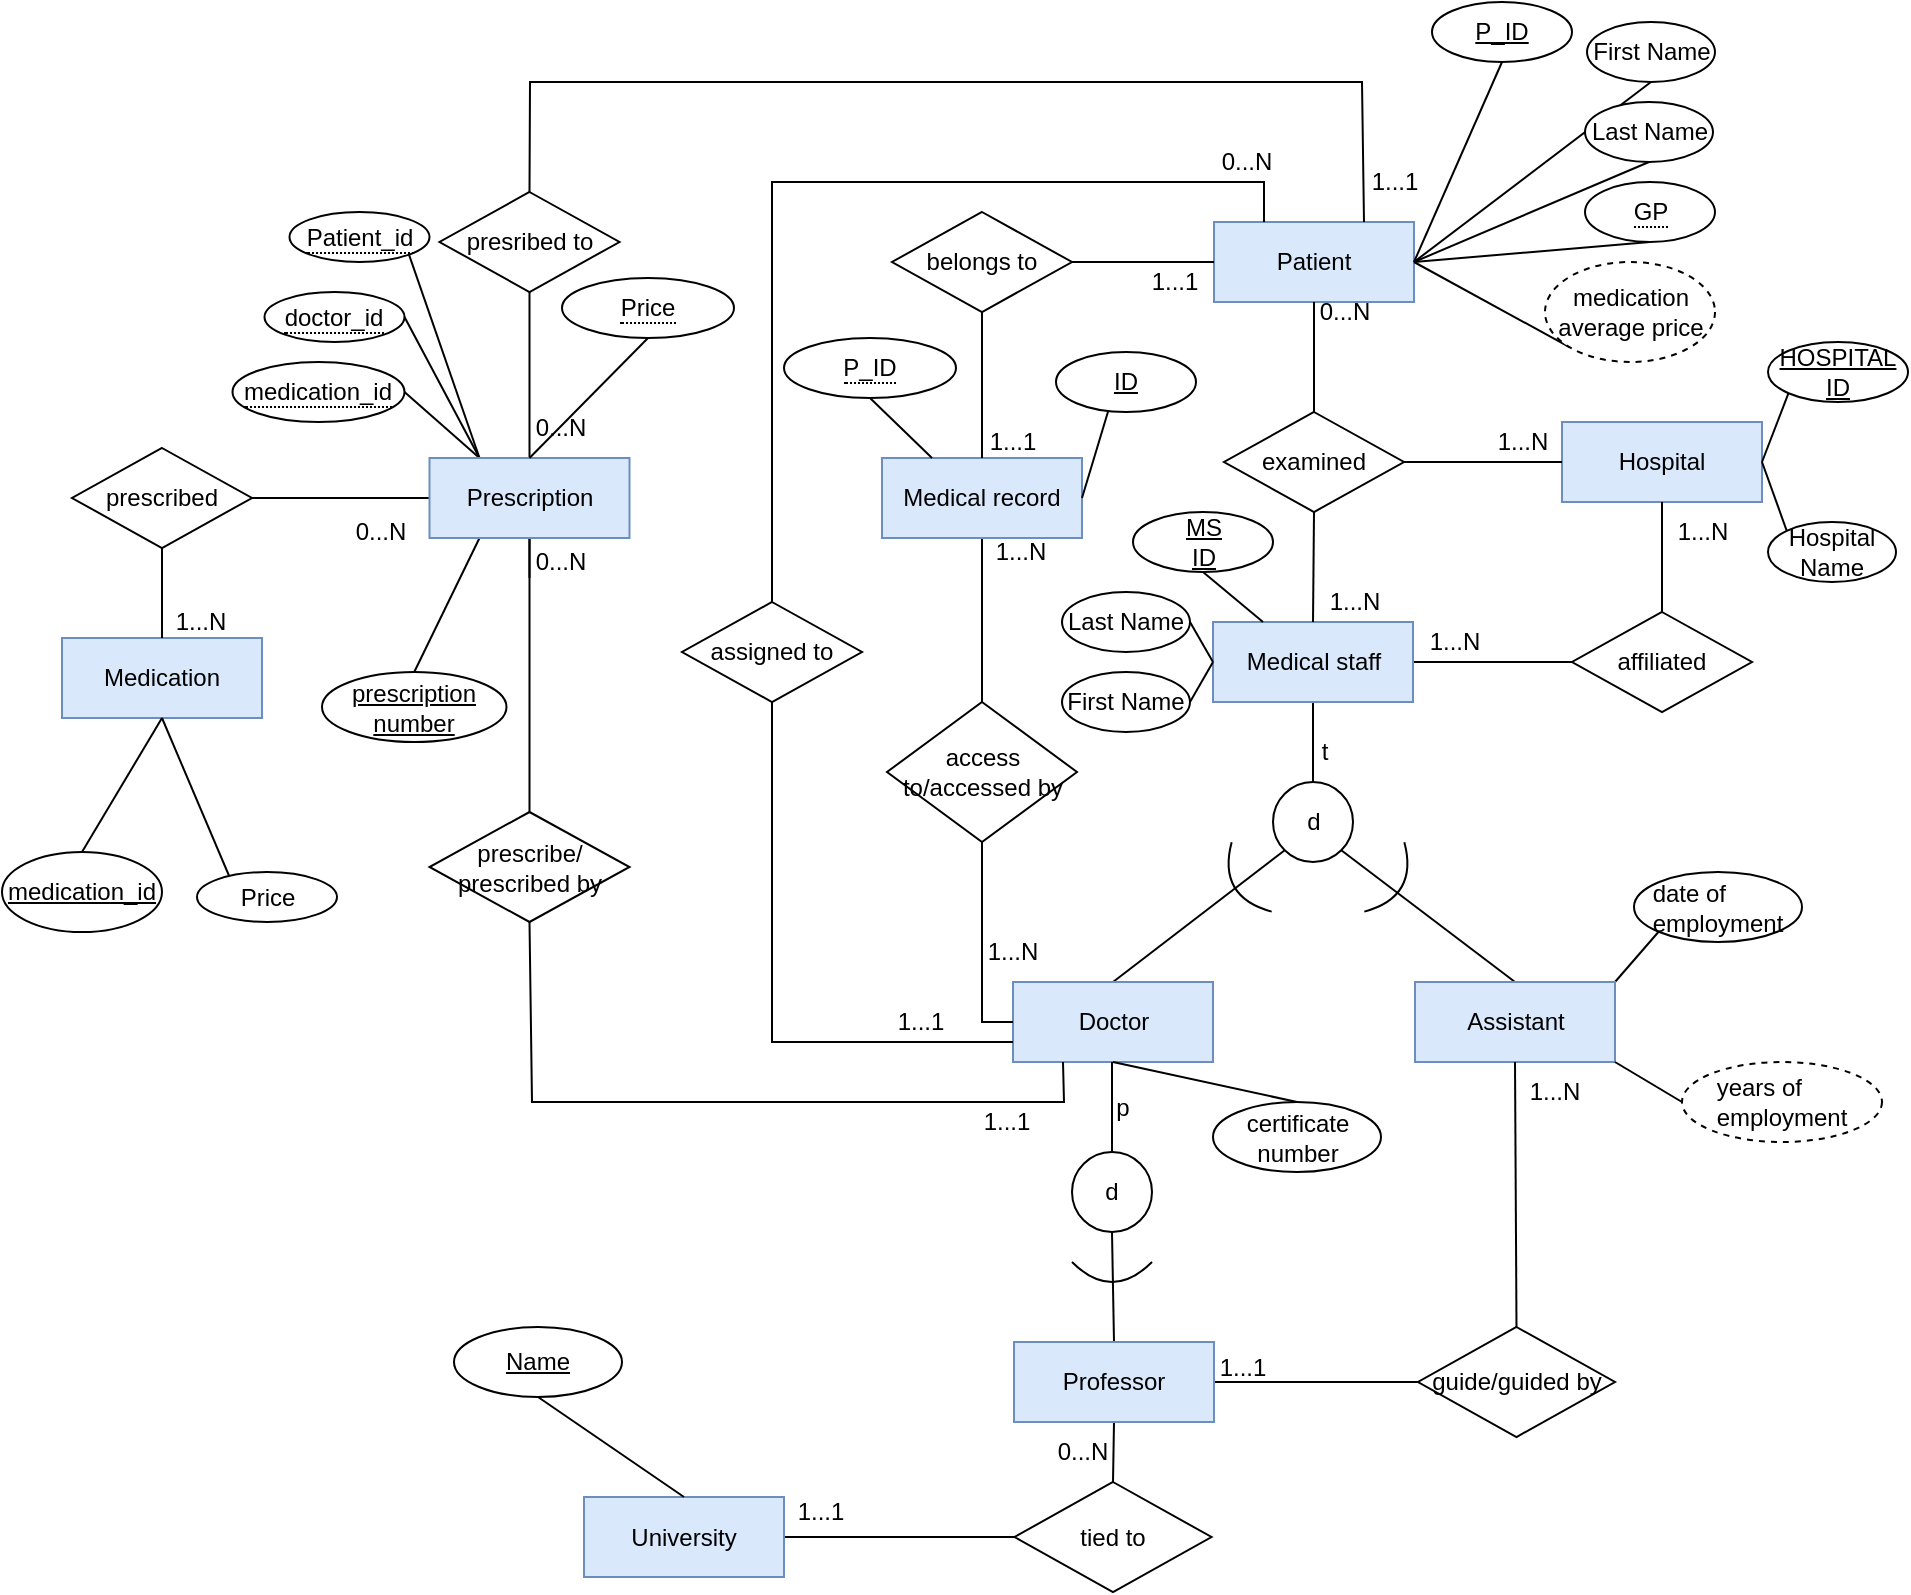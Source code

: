 <mxfile version="22.1.4" type="github">
  <diagram name="Page-1" id="135Mz8fbIhc5f4Y4-zg9">
    <mxGraphModel dx="1434" dy="746" grid="1" gridSize="10" guides="1" tooltips="1" connect="1" arrows="1" fold="1" page="1" pageScale="1" pageWidth="1169" pageHeight="827" math="0" shadow="0">
      <root>
        <mxCell id="0" />
        <mxCell id="1" parent="0" />
        <mxCell id="hziP3jtluFmY-buEPrSC-1" value="Patient" style="whiteSpace=wrap;html=1;align=center;fillColor=#dae8fc;strokeColor=#6c8ebf;" parent="1" vertex="1">
          <mxGeometry x="626" y="120" width="100" height="40" as="geometry" />
        </mxCell>
        <mxCell id="hziP3jtluFmY-buEPrSC-4" style="edgeStyle=none;rounded=0;orthogonalLoop=1;jettySize=auto;html=1;exitX=0.5;exitY=1;exitDx=0;exitDy=0;entryX=0.5;entryY=0;entryDx=0;entryDy=0;strokeColor=none;" parent="1" source="hziP3jtluFmY-buEPrSC-3" target="hziP3jtluFmY-buEPrSC-1" edge="1">
          <mxGeometry relative="1" as="geometry" />
        </mxCell>
        <mxCell id="hziP3jtluFmY-buEPrSC-3" value="&lt;div&gt;P_ID&lt;/div&gt;" style="ellipse;whiteSpace=wrap;html=1;align=center;fontStyle=4;" parent="1" vertex="1">
          <mxGeometry x="735" y="10" width="70" height="30" as="geometry" />
        </mxCell>
        <mxCell id="hziP3jtluFmY-buEPrSC-6" value="" style="edgeStyle=none;orthogonalLoop=1;jettySize=auto;html=1;rounded=0;entryX=0.5;entryY=1;entryDx=0;entryDy=0;exitX=1;exitY=0.5;exitDx=0;exitDy=0;endArrow=none;endFill=0;" parent="1" source="hziP3jtluFmY-buEPrSC-1" target="hziP3jtluFmY-buEPrSC-3" edge="1">
          <mxGeometry width="80" relative="1" as="geometry">
            <mxPoint x="666" y="360" as="sourcePoint" />
            <mxPoint x="746" y="360" as="targetPoint" />
            <Array as="points" />
          </mxGeometry>
        </mxCell>
        <mxCell id="hziP3jtluFmY-buEPrSC-91" style="edgeStyle=none;rounded=0;orthogonalLoop=1;jettySize=auto;html=1;exitX=0.5;exitY=1;exitDx=0;exitDy=0;entryX=1;entryY=0.5;entryDx=0;entryDy=0;endArrow=none;endFill=0;" parent="1" source="hziP3jtluFmY-buEPrSC-8" target="hziP3jtluFmY-buEPrSC-1" edge="1">
          <mxGeometry relative="1" as="geometry" />
        </mxCell>
        <mxCell id="hziP3jtluFmY-buEPrSC-8" value="First Name" style="ellipse;whiteSpace=wrap;html=1;align=center;" parent="1" vertex="1">
          <mxGeometry x="812.5" y="20" width="64" height="30" as="geometry" />
        </mxCell>
        <mxCell id="hziP3jtluFmY-buEPrSC-16" style="edgeStyle=none;rounded=0;orthogonalLoop=1;jettySize=auto;html=1;exitX=0.5;exitY=1;exitDx=0;exitDy=0;entryX=0.5;entryY=0;entryDx=0;entryDy=0;endArrow=none;endFill=0;" parent="1" source="hziP3jtluFmY-buEPrSC-9" target="hziP3jtluFmY-buEPrSC-13" edge="1">
          <mxGeometry relative="1" as="geometry" />
        </mxCell>
        <mxCell id="hziP3jtluFmY-buEPrSC-35" style="edgeStyle=none;rounded=0;orthogonalLoop=1;jettySize=auto;html=1;exitX=1;exitY=0.5;exitDx=0;exitDy=0;endArrow=none;endFill=0;entryX=0;entryY=0.5;entryDx=0;entryDy=0;" parent="1" source="hziP3jtluFmY-buEPrSC-9" target="hziP3jtluFmY-buEPrSC-34" edge="1">
          <mxGeometry relative="1" as="geometry">
            <mxPoint x="890" y="380" as="targetPoint" />
          </mxGeometry>
        </mxCell>
        <mxCell id="hziP3jtluFmY-buEPrSC-9" value="Medical staff" style="whiteSpace=wrap;html=1;align=center;fillColor=#dae8fc;strokeColor=#6c8ebf;" parent="1" vertex="1">
          <mxGeometry x="625.5" y="320" width="100" height="40" as="geometry" />
        </mxCell>
        <mxCell id="hziP3jtluFmY-buEPrSC-10" value="Hospital" style="whiteSpace=wrap;html=1;align=center;fillColor=#dae8fc;strokeColor=#6c8ebf;" parent="1" vertex="1">
          <mxGeometry x="800" y="220" width="100" height="40" as="geometry" />
        </mxCell>
        <mxCell id="hziP3jtluFmY-buEPrSC-18" style="rounded=0;orthogonalLoop=1;jettySize=auto;html=1;exitX=0.5;exitY=0;exitDx=0;exitDy=0;entryX=0;entryY=1;entryDx=0;entryDy=0;endArrow=none;endFill=0;" parent="1" source="hziP3jtluFmY-buEPrSC-11" target="hziP3jtluFmY-buEPrSC-13" edge="1">
          <mxGeometry relative="1" as="geometry" />
        </mxCell>
        <mxCell id="0w7jtVphP_o-tZDUtHK--6" style="edgeStyle=none;rounded=0;orthogonalLoop=1;jettySize=auto;html=1;exitX=0.5;exitY=1;exitDx=0;exitDy=0;entryX=0.5;entryY=0;entryDx=0;entryDy=0;endArrow=none;endFill=0;" parent="1" source="0w7jtVphP_o-tZDUtHK--7" target="0w7jtVphP_o-tZDUtHK--5" edge="1">
          <mxGeometry relative="1" as="geometry" />
        </mxCell>
        <mxCell id="hziP3jtluFmY-buEPrSC-11" value="Doctor" style="whiteSpace=wrap;html=1;align=center;fillColor=#dae8fc;strokeColor=#6c8ebf;" parent="1" vertex="1">
          <mxGeometry x="525.5" y="500" width="100" height="40" as="geometry" />
        </mxCell>
        <mxCell id="hziP3jtluFmY-buEPrSC-19" style="edgeStyle=none;rounded=0;orthogonalLoop=1;jettySize=auto;html=1;exitX=0.5;exitY=0;exitDx=0;exitDy=0;entryX=1;entryY=1;entryDx=0;entryDy=0;endArrow=none;endFill=0;" parent="1" source="hziP3jtluFmY-buEPrSC-12" target="hziP3jtluFmY-buEPrSC-13" edge="1">
          <mxGeometry relative="1" as="geometry" />
        </mxCell>
        <mxCell id="hziP3jtluFmY-buEPrSC-106" style="edgeStyle=none;rounded=0;orthogonalLoop=1;jettySize=auto;html=1;exitX=1;exitY=0;exitDx=0;exitDy=0;entryX=0;entryY=1;entryDx=0;entryDy=0;endArrow=none;endFill=0;" parent="1" source="hziP3jtluFmY-buEPrSC-12" target="hziP3jtluFmY-buEPrSC-105" edge="1">
          <mxGeometry relative="1" as="geometry" />
        </mxCell>
        <mxCell id="hziP3jtluFmY-buEPrSC-12" value="Assistant" style="whiteSpace=wrap;html=1;align=center;fillColor=#dae8fc;strokeColor=#6c8ebf;" parent="1" vertex="1">
          <mxGeometry x="726.5" y="500" width="100" height="40" as="geometry" />
        </mxCell>
        <mxCell id="hziP3jtluFmY-buEPrSC-13" value="d" style="ellipse;whiteSpace=wrap;html=1;aspect=fixed;" parent="1" vertex="1">
          <mxGeometry x="655.5" y="400" width="40" height="40" as="geometry" />
        </mxCell>
        <mxCell id="hziP3jtluFmY-buEPrSC-20" value="t" style="text;html=1;align=center;verticalAlign=middle;resizable=0;points=[];autosize=1;strokeColor=none;fillColor=none;" parent="1" vertex="1">
          <mxGeometry x="665.5" y="370" width="30" height="30" as="geometry" />
        </mxCell>
        <mxCell id="hziP3jtluFmY-buEPrSC-21" value="" style="shape=dataStorage;whiteSpace=wrap;html=1;fixedSize=1;rotation=-30;direction=east;" parent="1" vertex="1">
          <mxGeometry x="635.5" y="430" width="10" height="40" as="geometry" />
        </mxCell>
        <mxCell id="hziP3jtluFmY-buEPrSC-31" value="" style="shape=dataStorage;whiteSpace=wrap;html=1;fixedSize=1;rotation=-240;direction=south;" parent="1" vertex="1">
          <mxGeometry x="695.5" y="445" width="40" height="10" as="geometry" />
        </mxCell>
        <mxCell id="hziP3jtluFmY-buEPrSC-32" value="examined" style="shape=rhombus;perimeter=rhombusPerimeter;whiteSpace=wrap;html=1;align=center;" parent="1" vertex="1">
          <mxGeometry x="631" y="215" width="90" height="50" as="geometry" />
        </mxCell>
        <mxCell id="hziP3jtluFmY-buEPrSC-34" value="affiliated" style="shape=rhombus;perimeter=rhombusPerimeter;whiteSpace=wrap;html=1;align=center;" parent="1" vertex="1">
          <mxGeometry x="805" y="315" width="90" height="50" as="geometry" />
        </mxCell>
        <mxCell id="hziP3jtluFmY-buEPrSC-36" style="edgeStyle=none;rounded=0;orthogonalLoop=1;jettySize=auto;html=1;exitX=0.5;exitY=0;exitDx=0;exitDy=0;endArrow=none;endFill=0;entryX=0.5;entryY=1;entryDx=0;entryDy=0;" parent="1" source="hziP3jtluFmY-buEPrSC-34" target="hziP3jtluFmY-buEPrSC-10" edge="1">
          <mxGeometry relative="1" as="geometry">
            <mxPoint x="814" y="349.667" as="targetPoint" />
            <mxPoint x="644" y="350" as="sourcePoint" />
          </mxGeometry>
        </mxCell>
        <mxCell id="hziP3jtluFmY-buEPrSC-38" style="edgeStyle=none;rounded=0;orthogonalLoop=1;jettySize=auto;html=1;endArrow=none;endFill=0;entryX=0;entryY=0.5;entryDx=0;entryDy=0;exitX=1;exitY=0.5;exitDx=0;exitDy=0;" parent="1" source="hziP3jtluFmY-buEPrSC-32" target="hziP3jtluFmY-buEPrSC-10" edge="1">
          <mxGeometry relative="1" as="geometry">
            <mxPoint x="880" y="140" as="targetPoint" />
            <mxPoint x="740" y="260" as="sourcePoint" />
          </mxGeometry>
        </mxCell>
        <mxCell id="hziP3jtluFmY-buEPrSC-39" style="edgeStyle=none;rounded=0;orthogonalLoop=1;jettySize=auto;html=1;exitX=0.5;exitY=0;exitDx=0;exitDy=0;endArrow=none;endFill=0;entryX=0.5;entryY=1;entryDx=0;entryDy=0;" parent="1" source="hziP3jtluFmY-buEPrSC-32" target="hziP3jtluFmY-buEPrSC-1" edge="1">
          <mxGeometry relative="1" as="geometry">
            <mxPoint x="930" y="379.667" as="targetPoint" />
            <mxPoint x="760" y="380" as="sourcePoint" />
          </mxGeometry>
        </mxCell>
        <mxCell id="hziP3jtluFmY-buEPrSC-40" style="edgeStyle=none;rounded=0;orthogonalLoop=1;jettySize=auto;html=1;exitX=0.5;exitY=1;exitDx=0;exitDy=0;endArrow=none;endFill=0;entryX=0.5;entryY=0;entryDx=0;entryDy=0;" parent="1" source="hziP3jtluFmY-buEPrSC-32" target="hziP3jtluFmY-buEPrSC-9" edge="1">
          <mxGeometry relative="1" as="geometry">
            <mxPoint x="940" y="389.667" as="targetPoint" />
            <mxPoint x="770" y="390" as="sourcePoint" />
          </mxGeometry>
        </mxCell>
        <mxCell id="hziP3jtluFmY-buEPrSC-46" style="edgeStyle=none;rounded=0;orthogonalLoop=1;jettySize=auto;html=1;exitX=0.5;exitY=1;exitDx=0;exitDy=0;entryX=0.5;entryY=0;entryDx=0;entryDy=0;endArrow=none;endFill=0;" parent="1" source="hziP3jtluFmY-buEPrSC-41" target="hziP3jtluFmY-buEPrSC-44" edge="1">
          <mxGeometry relative="1" as="geometry" />
        </mxCell>
        <mxCell id="hziP3jtluFmY-buEPrSC-41" value="Medical record" style="whiteSpace=wrap;html=1;align=center;fillColor=#dae8fc;strokeColor=#6c8ebf;" parent="1" vertex="1">
          <mxGeometry x="460" y="238" width="100" height="40" as="geometry" />
        </mxCell>
        <mxCell id="hziP3jtluFmY-buEPrSC-45" style="edgeStyle=orthogonalEdgeStyle;rounded=0;orthogonalLoop=1;jettySize=auto;html=1;exitX=0.5;exitY=1;exitDx=0;exitDy=0;entryX=0;entryY=0.5;entryDx=0;entryDy=0;endArrow=none;endFill=0;" parent="1" source="hziP3jtluFmY-buEPrSC-44" target="hziP3jtluFmY-buEPrSC-11" edge="1">
          <mxGeometry relative="1" as="geometry">
            <Array as="points">
              <mxPoint x="510" y="520" />
            </Array>
          </mxGeometry>
        </mxCell>
        <mxCell id="hziP3jtluFmY-buEPrSC-44" value="access to/accessed by" style="shape=rhombus;perimeter=rhombusPerimeter;whiteSpace=wrap;html=1;align=center;" parent="1" vertex="1">
          <mxGeometry x="462.5" y="360" width="95" height="70" as="geometry" />
        </mxCell>
        <mxCell id="hziP3jtluFmY-buEPrSC-49" style="rounded=0;orthogonalLoop=1;jettySize=auto;html=1;exitX=1;exitY=0.5;exitDx=0;exitDy=0;entryX=0;entryY=0.5;entryDx=0;entryDy=0;endArrow=none;endFill=0;" parent="1" source="hziP3jtluFmY-buEPrSC-48" target="hziP3jtluFmY-buEPrSC-1" edge="1">
          <mxGeometry relative="1" as="geometry" />
        </mxCell>
        <mxCell id="hziP3jtluFmY-buEPrSC-50" style="edgeStyle=none;rounded=0;orthogonalLoop=1;jettySize=auto;html=1;exitX=0.5;exitY=1;exitDx=0;exitDy=0;entryX=0.5;entryY=0;entryDx=0;entryDy=0;endArrow=none;endFill=0;" parent="1" source="hziP3jtluFmY-buEPrSC-48" target="hziP3jtluFmY-buEPrSC-41" edge="1">
          <mxGeometry relative="1" as="geometry" />
        </mxCell>
        <mxCell id="hziP3jtluFmY-buEPrSC-48" value="belongs to" style="shape=rhombus;perimeter=rhombusPerimeter;whiteSpace=wrap;html=1;align=center;" parent="1" vertex="1">
          <mxGeometry x="465" y="115" width="90" height="50" as="geometry" />
        </mxCell>
        <mxCell id="hziP3jtluFmY-buEPrSC-54" value="Medication" style="whiteSpace=wrap;html=1;align=center;fillColor=#dae8fc;strokeColor=#6c8ebf;" parent="1" vertex="1">
          <mxGeometry x="50" y="328" width="100" height="40" as="geometry" />
        </mxCell>
        <mxCell id="hziP3jtluFmY-buEPrSC-62" style="edgeStyle=none;rounded=0;orthogonalLoop=1;jettySize=auto;html=1;exitX=0.5;exitY=1;exitDx=0;exitDy=0;entryX=0.5;entryY=0;entryDx=0;entryDy=0;endArrow=none;endFill=0;" parent="1" source="0w7jtVphP_o-tZDUtHK--23" target="0w7jtVphP_o-tZDUtHK--30" edge="1">
          <mxGeometry relative="1" as="geometry">
            <mxPoint x="283.75" y="338" as="sourcePoint" />
          </mxGeometry>
        </mxCell>
        <mxCell id="hziP3jtluFmY-buEPrSC-67" style="edgeStyle=none;rounded=0;orthogonalLoop=1;jettySize=auto;html=1;exitX=0.5;exitY=0;exitDx=0;exitDy=0;endArrow=none;endFill=0;entryX=0.75;entryY=0;entryDx=0;entryDy=0;" parent="1" source="0w7jtVphP_o-tZDUtHK--33" target="hziP3jtluFmY-buEPrSC-1" edge="1">
          <mxGeometry relative="1" as="geometry">
            <Array as="points">
              <mxPoint x="284" y="50" />
              <mxPoint x="700" y="50" />
            </Array>
            <mxPoint x="610" y="90" as="targetPoint" />
          </mxGeometry>
        </mxCell>
        <mxCell id="0w7jtVphP_o-tZDUtHK--28" style="edgeStyle=none;rounded=0;orthogonalLoop=1;jettySize=auto;html=1;entryX=0;entryY=0.5;entryDx=0;entryDy=0;endArrow=none;endFill=0;exitX=1;exitY=0.5;exitDx=0;exitDy=0;" parent="1" source="0w7jtVphP_o-tZDUtHK--34" target="0w7jtVphP_o-tZDUtHK--23" edge="1">
          <mxGeometry relative="1" as="geometry">
            <mxPoint x="183.75" y="270" as="sourcePoint" />
          </mxGeometry>
        </mxCell>
        <mxCell id="hziP3jtluFmY-buEPrSC-64" style="edgeStyle=none;rounded=0;orthogonalLoop=1;jettySize=auto;html=1;exitX=0.5;exitY=1;exitDx=0;exitDy=0;entryX=0.5;entryY=0;entryDx=0;entryDy=0;endArrow=none;endFill=0;" parent="1" source="0w7jtVphP_o-tZDUtHK--34" target="hziP3jtluFmY-buEPrSC-54" edge="1">
          <mxGeometry relative="1" as="geometry">
            <mxPoint x="100" y="283" as="sourcePoint" />
            <mxPoint x="303.75" y="458" as="targetPoint" />
          </mxGeometry>
        </mxCell>
        <mxCell id="hziP3jtluFmY-buEPrSC-65" style="edgeStyle=none;rounded=0;orthogonalLoop=1;jettySize=auto;html=1;exitX=0.5;exitY=1;exitDx=0;exitDy=0;endArrow=none;endFill=0;entryX=0.5;entryY=0;entryDx=0;entryDy=0;" parent="1" source="0w7jtVphP_o-tZDUtHK--23" edge="1">
          <mxGeometry relative="1" as="geometry">
            <mxPoint x="303.75" y="193" as="sourcePoint" />
            <mxPoint x="283.75" y="298" as="targetPoint" />
          </mxGeometry>
        </mxCell>
        <mxCell id="hziP3jtluFmY-buEPrSC-66" style="edgeStyle=none;rounded=0;orthogonalLoop=1;jettySize=auto;html=1;exitX=0.25;exitY=1;exitDx=0;exitDy=0;entryX=0.5;entryY=1;entryDx=0;entryDy=0;endArrow=none;endFill=0;" parent="1" source="hziP3jtluFmY-buEPrSC-11" target="0w7jtVphP_o-tZDUtHK--30" edge="1">
          <mxGeometry relative="1" as="geometry">
            <mxPoint x="420" y="380" as="sourcePoint" />
            <mxPoint x="420" y="480" as="targetPoint" />
            <Array as="points">
              <mxPoint x="551" y="560" />
              <mxPoint x="285" y="560" />
            </Array>
          </mxGeometry>
        </mxCell>
        <mxCell id="hziP3jtluFmY-buEPrSC-68" value="1...N" style="text;html=1;align=center;verticalAlign=middle;resizable=0;points=[];autosize=1;strokeColor=none;fillColor=none;" parent="1" vertex="1">
          <mxGeometry x="845" y="260" width="50" height="30" as="geometry" />
        </mxCell>
        <mxCell id="hziP3jtluFmY-buEPrSC-70" value="1...N" style="text;html=1;align=center;verticalAlign=middle;resizable=0;points=[];autosize=1;strokeColor=none;fillColor=none;" parent="1" vertex="1">
          <mxGeometry x="721" y="315" width="50" height="30" as="geometry" />
        </mxCell>
        <mxCell id="hziP3jtluFmY-buEPrSC-71" value="1...N" style="text;html=1;align=center;verticalAlign=middle;resizable=0;points=[];autosize=1;strokeColor=none;fillColor=none;" parent="1" vertex="1">
          <mxGeometry x="671" y="295" width="50" height="30" as="geometry" />
        </mxCell>
        <mxCell id="hziP3jtluFmY-buEPrSC-72" value="0...N" style="text;html=1;align=center;verticalAlign=middle;resizable=0;points=[];autosize=1;strokeColor=none;fillColor=none;" parent="1" vertex="1">
          <mxGeometry x="665.5" y="150" width="50" height="30" as="geometry" />
        </mxCell>
        <mxCell id="hziP3jtluFmY-buEPrSC-73" value="1...N" style="text;html=1;align=center;verticalAlign=middle;resizable=0;points=[];autosize=1;strokeColor=none;fillColor=none;" parent="1" vertex="1">
          <mxGeometry x="503.5" y="270" width="50" height="30" as="geometry" />
        </mxCell>
        <mxCell id="hziP3jtluFmY-buEPrSC-74" value="1...N" style="text;html=1;align=center;verticalAlign=middle;resizable=0;points=[];autosize=1;strokeColor=none;fillColor=none;" parent="1" vertex="1">
          <mxGeometry x="500" y="470" width="50" height="30" as="geometry" />
        </mxCell>
        <mxCell id="hziP3jtluFmY-buEPrSC-75" value="1...1" style="text;html=1;align=center;verticalAlign=middle;resizable=0;points=[];autosize=1;strokeColor=none;fillColor=none;" parent="1" vertex="1">
          <mxGeometry x="497" y="555" width="50" height="30" as="geometry" />
        </mxCell>
        <mxCell id="hziP3jtluFmY-buEPrSC-79" value="1...1" style="text;html=1;align=center;verticalAlign=middle;resizable=0;points=[];autosize=1;strokeColor=none;fillColor=none;" parent="1" vertex="1">
          <mxGeometry x="500" y="215" width="50" height="30" as="geometry" />
        </mxCell>
        <mxCell id="hziP3jtluFmY-buEPrSC-80" value="1...1" style="text;html=1;align=center;verticalAlign=middle;resizable=0;points=[];autosize=1;strokeColor=none;fillColor=none;" parent="1" vertex="1">
          <mxGeometry x="581" y="135" width="50" height="30" as="geometry" />
        </mxCell>
        <mxCell id="hziP3jtluFmY-buEPrSC-83" value="1...1" style="text;html=1;align=center;verticalAlign=middle;resizable=0;points=[];autosize=1;strokeColor=none;fillColor=none;" parent="1" vertex="1">
          <mxGeometry x="690.5" y="85" width="50" height="30" as="geometry" />
        </mxCell>
        <mxCell id="hziP3jtluFmY-buEPrSC-84" value="0...N" style="text;html=1;align=center;verticalAlign=middle;resizable=0;points=[];autosize=1;strokeColor=none;fillColor=none;" parent="1" vertex="1">
          <mxGeometry x="273.75" y="275" width="50" height="30" as="geometry" />
        </mxCell>
        <mxCell id="hziP3jtluFmY-buEPrSC-85" value="0...N" style="text;html=1;align=center;verticalAlign=middle;resizable=0;points=[];autosize=1;strokeColor=none;fillColor=none;" parent="1" vertex="1">
          <mxGeometry x="273.75" y="208" width="50" height="30" as="geometry" />
        </mxCell>
        <mxCell id="hziP3jtluFmY-buEPrSC-86" value="1...N" style="text;html=1;align=center;verticalAlign=middle;resizable=0;points=[];autosize=1;strokeColor=none;fillColor=none;" parent="1" vertex="1">
          <mxGeometry x="93.75" y="305" width="50" height="30" as="geometry" />
        </mxCell>
        <mxCell id="hziP3jtluFmY-buEPrSC-90" style="edgeStyle=none;rounded=0;orthogonalLoop=1;jettySize=auto;html=1;exitX=0.5;exitY=1;exitDx=0;exitDy=0;entryX=1;entryY=0.5;entryDx=0;entryDy=0;endArrow=none;endFill=0;" parent="1" source="hziP3jtluFmY-buEPrSC-88" target="hziP3jtluFmY-buEPrSC-1" edge="1">
          <mxGeometry relative="1" as="geometry" />
        </mxCell>
        <mxCell id="hziP3jtluFmY-buEPrSC-88" value="Last Name" style="ellipse;whiteSpace=wrap;html=1;align=center;" parent="1" vertex="1">
          <mxGeometry x="811.5" y="60" width="64" height="30" as="geometry" />
        </mxCell>
        <mxCell id="hziP3jtluFmY-buEPrSC-95" style="edgeStyle=none;rounded=0;orthogonalLoop=1;jettySize=auto;html=1;exitX=0.5;exitY=1;exitDx=0;exitDy=0;entryX=1;entryY=0.5;entryDx=0;entryDy=0;endArrow=none;endFill=0;" parent="1" source="hziP3jtluFmY-buEPrSC-94" target="hziP3jtluFmY-buEPrSC-1" edge="1">
          <mxGeometry relative="1" as="geometry" />
        </mxCell>
        <mxCell id="hziP3jtluFmY-buEPrSC-94" value="&lt;span style=&quot;border-bottom: 1px dotted&quot;&gt;GP&lt;/span&gt;" style="ellipse;whiteSpace=wrap;html=1;align=center;" parent="1" vertex="1">
          <mxGeometry x="811.5" y="100" width="65" height="30" as="geometry" />
        </mxCell>
        <mxCell id="hziP3jtluFmY-buEPrSC-102" style="edgeStyle=none;rounded=0;orthogonalLoop=1;jettySize=auto;html=1;exitX=0;exitY=0;exitDx=0;exitDy=0;entryX=1;entryY=0.5;entryDx=0;entryDy=0;endArrow=none;endFill=0;" parent="1" source="hziP3jtluFmY-buEPrSC-100" target="hziP3jtluFmY-buEPrSC-10" edge="1">
          <mxGeometry relative="1" as="geometry" />
        </mxCell>
        <mxCell id="hziP3jtluFmY-buEPrSC-100" value="Hospital Name" style="ellipse;whiteSpace=wrap;html=1;align=center;" parent="1" vertex="1">
          <mxGeometry x="903" y="270" width="64" height="30" as="geometry" />
        </mxCell>
        <mxCell id="hziP3jtluFmY-buEPrSC-103" style="edgeStyle=none;rounded=0;orthogonalLoop=1;jettySize=auto;html=1;exitX=0;exitY=1;exitDx=0;exitDy=0;entryX=1;entryY=0.5;entryDx=0;entryDy=0;endArrow=none;endFill=0;" parent="1" source="hziP3jtluFmY-buEPrSC-101" target="hziP3jtluFmY-buEPrSC-10" edge="1">
          <mxGeometry relative="1" as="geometry">
            <mxPoint x="950" y="230" as="targetPoint" />
          </mxGeometry>
        </mxCell>
        <mxCell id="hziP3jtluFmY-buEPrSC-101" value="HOSPITAL&lt;div&gt;ID&lt;/div&gt;" style="ellipse;whiteSpace=wrap;html=1;align=center;fontStyle=4;" parent="1" vertex="1">
          <mxGeometry x="903" y="180" width="70" height="30" as="geometry" />
        </mxCell>
        <mxCell id="hziP3jtluFmY-buEPrSC-105" value="&lt;pre dir=&quot;ltr&quot; data-ved=&quot;2ahUKEwiju8bF79qCAxW22gIHHb08BLAQ3ewLegQIARAP&quot; style=&quot;text-align:left&quot; id=&quot;tw-target-text&quot; data-placeholder=&quot;Prevod&quot; class=&quot;tw-data-text tw-text-large tw-ta&quot;&gt;&lt;font face=&quot;Helvetica&quot;&gt;date of &lt;br&gt;employment&lt;/font&gt;&lt;/pre&gt;" style="ellipse;whiteSpace=wrap;html=1;align=center;" parent="1" vertex="1">
          <mxGeometry x="836" y="445" width="84" height="35" as="geometry" />
        </mxCell>
        <mxCell id="hziP3jtluFmY-buEPrSC-108" style="edgeStyle=none;rounded=0;orthogonalLoop=1;jettySize=auto;html=1;exitX=0;exitY=0.5;exitDx=0;exitDy=0;entryX=1;entryY=1;entryDx=0;entryDy=0;endArrow=none;endFill=0;" parent="1" source="hziP3jtluFmY-buEPrSC-107" target="hziP3jtluFmY-buEPrSC-12" edge="1">
          <mxGeometry relative="1" as="geometry" />
        </mxCell>
        <mxCell id="hziP3jtluFmY-buEPrSC-107" value="&lt;pre dir=&quot;ltr&quot; data-ved=&quot;2ahUKEwiju8bF79qCAxW22gIHHb08BLAQ3ewLegQIARAP&quot; style=&quot;text-align:left&quot; id=&quot;tw-target-text&quot; data-placeholder=&quot;Prevod&quot; class=&quot;tw-data-text tw-text-large tw-ta&quot;&gt;&lt;font face=&quot;Helvetica&quot;&gt;years of &lt;br&gt;employment&lt;/font&gt;&lt;/pre&gt;" style="ellipse;whiteSpace=wrap;html=1;align=center;dashed=1;" parent="1" vertex="1">
          <mxGeometry x="860" y="540" width="100" height="40" as="geometry" />
        </mxCell>
        <mxCell id="hziP3jtluFmY-buEPrSC-111" style="edgeStyle=none;rounded=0;orthogonalLoop=1;jettySize=auto;html=1;exitX=0.5;exitY=0;exitDx=0;exitDy=0;entryX=0.5;entryY=1;entryDx=0;entryDy=0;endArrow=none;endFill=0;" parent="1" source="hziP3jtluFmY-buEPrSC-110" target="hziP3jtluFmY-buEPrSC-11" edge="1">
          <mxGeometry relative="1" as="geometry" />
        </mxCell>
        <mxCell id="hziP3jtluFmY-buEPrSC-110" value="certificate number" style="ellipse;whiteSpace=wrap;html=1;align=center;" parent="1" vertex="1">
          <mxGeometry x="625.5" y="560" width="84" height="35" as="geometry" />
        </mxCell>
        <mxCell id="hziP3jtluFmY-buEPrSC-118" value="1...N" style="text;html=1;align=center;verticalAlign=middle;resizable=0;points=[];autosize=1;strokeColor=none;fillColor=none;" parent="1" vertex="1">
          <mxGeometry x="755" y="215" width="50" height="30" as="geometry" />
        </mxCell>
        <mxCell id="hziP3jtluFmY-buEPrSC-121" style="edgeStyle=none;rounded=0;orthogonalLoop=1;jettySize=auto;html=1;exitX=0.5;exitY=0;exitDx=0;exitDy=0;entryX=1;entryY=0.5;entryDx=0;entryDy=0;endArrow=none;endFill=0;" parent="1" source="hziP3jtluFmY-buEPrSC-120" target="hziP3jtluFmY-buEPrSC-41" edge="1">
          <mxGeometry relative="1" as="geometry" />
        </mxCell>
        <mxCell id="hziP3jtluFmY-buEPrSC-120" value="&lt;div&gt;ID&lt;/div&gt;" style="ellipse;whiteSpace=wrap;html=1;align=center;fontStyle=4;" parent="1" vertex="1">
          <mxGeometry x="547" y="185" width="70" height="30" as="geometry" />
        </mxCell>
        <mxCell id="hziP3jtluFmY-buEPrSC-123" style="edgeStyle=none;rounded=0;orthogonalLoop=1;jettySize=auto;html=1;exitX=0.5;exitY=1;exitDx=0;exitDy=0;entryX=0.25;entryY=0;entryDx=0;entryDy=0;endArrow=none;endFill=0;" parent="1" source="hziP3jtluFmY-buEPrSC-122" target="hziP3jtluFmY-buEPrSC-9" edge="1">
          <mxGeometry relative="1" as="geometry" />
        </mxCell>
        <mxCell id="hziP3jtluFmY-buEPrSC-122" value="MS&lt;div&gt;ID&lt;/div&gt;" style="ellipse;whiteSpace=wrap;html=1;align=center;fontStyle=4;" parent="1" vertex="1">
          <mxGeometry x="585.5" y="265" width="70" height="30" as="geometry" />
        </mxCell>
        <mxCell id="hziP3jtluFmY-buEPrSC-129" style="edgeStyle=none;rounded=0;orthogonalLoop=1;jettySize=auto;html=1;exitX=1;exitY=0.5;exitDx=0;exitDy=0;entryX=0;entryY=0.5;entryDx=0;entryDy=0;endArrow=none;endFill=0;" parent="1" source="hziP3jtluFmY-buEPrSC-124" target="hziP3jtluFmY-buEPrSC-9" edge="1">
          <mxGeometry relative="1" as="geometry">
            <mxPoint x="620" y="310.0" as="targetPoint" />
          </mxGeometry>
        </mxCell>
        <mxCell id="hziP3jtluFmY-buEPrSC-124" value="Last Name" style="ellipse;whiteSpace=wrap;html=1;align=center;" parent="1" vertex="1">
          <mxGeometry x="550" y="305" width="64" height="30" as="geometry" />
        </mxCell>
        <mxCell id="hziP3jtluFmY-buEPrSC-128" style="edgeStyle=none;rounded=0;orthogonalLoop=1;jettySize=auto;html=1;exitX=1;exitY=0.5;exitDx=0;exitDy=0;entryX=0;entryY=0.5;entryDx=0;entryDy=0;endArrow=none;endFill=0;" parent="1" source="hziP3jtluFmY-buEPrSC-126" target="hziP3jtluFmY-buEPrSC-9" edge="1">
          <mxGeometry relative="1" as="geometry" />
        </mxCell>
        <mxCell id="hziP3jtluFmY-buEPrSC-126" value="First Name" style="ellipse;whiteSpace=wrap;html=1;align=center;" parent="1" vertex="1">
          <mxGeometry x="550" y="345" width="64" height="30" as="geometry" />
        </mxCell>
        <mxCell id="hziP3jtluFmY-buEPrSC-131" style="edgeStyle=none;rounded=0;orthogonalLoop=1;jettySize=auto;html=1;exitX=0.5;exitY=0;exitDx=0;exitDy=0;entryX=0.5;entryY=1;entryDx=0;entryDy=0;endArrow=none;endFill=0;" parent="1" source="hziP3jtluFmY-buEPrSC-143" target="hziP3jtluFmY-buEPrSC-54" edge="1">
          <mxGeometry relative="1" as="geometry">
            <mxPoint x="68.75" y="488" as="sourcePoint" />
          </mxGeometry>
        </mxCell>
        <mxCell id="hziP3jtluFmY-buEPrSC-140" style="edgeStyle=none;rounded=0;orthogonalLoop=1;jettySize=auto;html=1;exitX=1;exitY=1;exitDx=0;exitDy=0;entryX=0.25;entryY=0;entryDx=0;entryDy=0;endArrow=none;endFill=0;" parent="1" source="hziP3jtluFmY-buEPrSC-135" target="0w7jtVphP_o-tZDUtHK--23" edge="1">
          <mxGeometry relative="1" as="geometry">
            <mxPoint x="258.75" y="298" as="targetPoint" />
          </mxGeometry>
        </mxCell>
        <mxCell id="hziP3jtluFmY-buEPrSC-135" value="&lt;span style=&quot;border-bottom: 1px dotted&quot;&gt;Patient_id&lt;/span&gt;" style="ellipse;whiteSpace=wrap;html=1;align=center;" parent="1" vertex="1">
          <mxGeometry x="163.75" y="115" width="70" height="25" as="geometry" />
        </mxCell>
        <mxCell id="hziP3jtluFmY-buEPrSC-139" style="edgeStyle=none;rounded=0;orthogonalLoop=1;jettySize=auto;html=1;exitX=1;exitY=0.5;exitDx=0;exitDy=0;entryX=0.25;entryY=0;entryDx=0;entryDy=0;endArrow=none;endFill=0;" parent="1" source="hziP3jtluFmY-buEPrSC-136" target="0w7jtVphP_o-tZDUtHK--23" edge="1">
          <mxGeometry relative="1" as="geometry">
            <mxPoint x="258.75" y="298" as="targetPoint" />
          </mxGeometry>
        </mxCell>
        <mxCell id="hziP3jtluFmY-buEPrSC-136" value="&lt;span style=&quot;border-bottom: 1px dotted&quot;&gt;doctor_id&lt;/span&gt;" style="ellipse;whiteSpace=wrap;html=1;align=center;" parent="1" vertex="1">
          <mxGeometry x="151.25" y="155" width="70" height="25" as="geometry" />
        </mxCell>
        <mxCell id="hziP3jtluFmY-buEPrSC-138" style="edgeStyle=none;rounded=0;orthogonalLoop=1;jettySize=auto;html=1;exitX=1;exitY=0.5;exitDx=0;exitDy=0;entryX=0.25;entryY=0;entryDx=0;entryDy=0;endArrow=none;endFill=0;" parent="1" source="hziP3jtluFmY-buEPrSC-141" target="0w7jtVphP_o-tZDUtHK--23" edge="1">
          <mxGeometry relative="1" as="geometry">
            <mxPoint x="203.75" y="270.5" as="sourcePoint" />
            <mxPoint x="258.75" y="298" as="targetPoint" />
          </mxGeometry>
        </mxCell>
        <mxCell id="hziP3jtluFmY-buEPrSC-141" value="&lt;span style=&quot;border-bottom: 1px dotted&quot;&gt;medication_id&lt;/span&gt;" style="ellipse;whiteSpace=wrap;html=1;align=center;" parent="1" vertex="1">
          <mxGeometry x="135.25" y="190" width="86" height="30" as="geometry" />
        </mxCell>
        <mxCell id="hziP3jtluFmY-buEPrSC-143" value="&lt;div&gt;medication_id&lt;br&gt;&lt;/div&gt;" style="ellipse;whiteSpace=wrap;html=1;align=center;fontStyle=4;" parent="1" vertex="1">
          <mxGeometry x="20" y="435" width="80" height="40" as="geometry" />
        </mxCell>
        <mxCell id="0w7jtVphP_o-tZDUtHK--4" style="edgeStyle=none;rounded=0;orthogonalLoop=1;jettySize=auto;html=1;exitX=0.357;exitY=0.92;exitDx=0;exitDy=0;entryX=0.5;entryY=1;entryDx=0;entryDy=0;endArrow=none;endFill=0;exitPerimeter=0;" parent="1" source="0w7jtVphP_o-tZDUtHK--1" target="hziP3jtluFmY-buEPrSC-54" edge="1">
          <mxGeometry relative="1" as="geometry">
            <mxPoint x="328.75" y="225.5" as="sourcePoint" />
            <mxPoint x="308.75" y="298" as="targetPoint" />
          </mxGeometry>
        </mxCell>
        <mxCell id="0w7jtVphP_o-tZDUtHK--1" value="Price" style="ellipse;whiteSpace=wrap;html=1;align=center;" parent="1" vertex="1">
          <mxGeometry x="117.5" y="445" width="70" height="25" as="geometry" />
        </mxCell>
        <mxCell id="0w7jtVphP_o-tZDUtHK--14" style="edgeStyle=none;rounded=0;orthogonalLoop=1;jettySize=auto;html=1;exitX=1;exitY=0.5;exitDx=0;exitDy=0;entryX=0;entryY=0.5;entryDx=0;entryDy=0;endArrow=none;endFill=0;" parent="1" source="0w7jtVphP_o-tZDUtHK--5" target="0w7jtVphP_o-tZDUtHK--13" edge="1">
          <mxGeometry relative="1" as="geometry" />
        </mxCell>
        <mxCell id="dfWZmrHWrM5mQdogDjn9-8" style="edgeStyle=orthogonalEdgeStyle;rounded=0;orthogonalLoop=1;jettySize=auto;html=1;exitX=0.5;exitY=1;exitDx=0;exitDy=0;entryX=0.5;entryY=0;entryDx=0;entryDy=0;endArrow=none;endFill=0;" edge="1" parent="1" source="0w7jtVphP_o-tZDUtHK--5" target="dfWZmrHWrM5mQdogDjn9-7">
          <mxGeometry relative="1" as="geometry" />
        </mxCell>
        <mxCell id="0w7jtVphP_o-tZDUtHK--5" value="Professor" style="whiteSpace=wrap;html=1;align=center;fillColor=#dae8fc;strokeColor=#6c8ebf;" parent="1" vertex="1">
          <mxGeometry x="526" y="680" width="100" height="40" as="geometry" />
        </mxCell>
        <mxCell id="0w7jtVphP_o-tZDUtHK--8" style="edgeStyle=none;rounded=0;orthogonalLoop=1;jettySize=auto;html=1;exitX=0.5;exitY=0;exitDx=0;exitDy=0;endArrow=none;endFill=0;" parent="1" source="0w7jtVphP_o-tZDUtHK--7" edge="1">
          <mxGeometry relative="1" as="geometry">
            <mxPoint x="575" y="540" as="targetPoint" />
          </mxGeometry>
        </mxCell>
        <mxCell id="0w7jtVphP_o-tZDUtHK--7" value="d" style="ellipse;whiteSpace=wrap;html=1;aspect=fixed;" parent="1" vertex="1">
          <mxGeometry x="555" y="585" width="40" height="40" as="geometry" />
        </mxCell>
        <mxCell id="0w7jtVphP_o-tZDUtHK--9" value="" style="shape=dataStorage;whiteSpace=wrap;html=1;fixedSize=1;rotation=-90;direction=east;" parent="1" vertex="1">
          <mxGeometry x="570" y="625" width="10" height="40" as="geometry" />
        </mxCell>
        <mxCell id="0w7jtVphP_o-tZDUtHK--12" value="p" style="text;html=1;align=center;verticalAlign=middle;resizable=0;points=[];autosize=1;strokeColor=none;fillColor=none;" parent="1" vertex="1">
          <mxGeometry x="565" y="548" width="30" height="30" as="geometry" />
        </mxCell>
        <mxCell id="0w7jtVphP_o-tZDUtHK--15" style="edgeStyle=none;rounded=0;orthogonalLoop=1;jettySize=auto;html=1;exitX=0.5;exitY=0;exitDx=0;exitDy=0;entryX=0.5;entryY=1;entryDx=0;entryDy=0;endArrow=none;endFill=0;" parent="1" source="0w7jtVphP_o-tZDUtHK--13" target="hziP3jtluFmY-buEPrSC-12" edge="1">
          <mxGeometry relative="1" as="geometry" />
        </mxCell>
        <mxCell id="0w7jtVphP_o-tZDUtHK--17" style="edgeStyle=none;rounded=0;orthogonalLoop=1;jettySize=auto;html=1;exitX=0;exitY=0.5;exitDx=0;exitDy=0;entryX=1;entryY=0.5;entryDx=0;entryDy=0;endArrow=none;endFill=0;" parent="1" source="dfWZmrHWrM5mQdogDjn9-7" target="0w7jtVphP_o-tZDUtHK--16" edge="1">
          <mxGeometry relative="1" as="geometry" />
        </mxCell>
        <mxCell id="0w7jtVphP_o-tZDUtHK--13" value="guide/guided by" style="shape=rhombus;perimeter=rhombusPerimeter;whiteSpace=wrap;html=1;align=center;" parent="1" vertex="1">
          <mxGeometry x="728" y="672.5" width="98.5" height="55" as="geometry" />
        </mxCell>
        <mxCell id="0w7jtVphP_o-tZDUtHK--16" value="University" style="whiteSpace=wrap;html=1;align=center;fillColor=#dae8fc;strokeColor=#6c8ebf;" parent="1" vertex="1">
          <mxGeometry x="311" y="757.5" width="100" height="40" as="geometry" />
        </mxCell>
        <mxCell id="dfWZmrHWrM5mQdogDjn9-9" style="rounded=0;orthogonalLoop=1;jettySize=auto;html=1;exitX=0.5;exitY=1;exitDx=0;exitDy=0;entryX=0.5;entryY=0;entryDx=0;entryDy=0;endArrow=none;endFill=0;" edge="1" parent="1" source="0w7jtVphP_o-tZDUtHK--18" target="0w7jtVphP_o-tZDUtHK--16">
          <mxGeometry relative="1" as="geometry" />
        </mxCell>
        <mxCell id="0w7jtVphP_o-tZDUtHK--18" value="&lt;u&gt;Name&lt;/u&gt;" style="ellipse;whiteSpace=wrap;html=1;align=center;" parent="1" vertex="1">
          <mxGeometry x="246" y="672.5" width="84" height="35" as="geometry" />
        </mxCell>
        <mxCell id="0w7jtVphP_o-tZDUtHK--20" value="0...N" style="text;html=1;align=center;verticalAlign=middle;resizable=0;points=[];autosize=1;strokeColor=none;fillColor=none;" parent="1" vertex="1">
          <mxGeometry x="535" y="720" width="50" height="30" as="geometry" />
        </mxCell>
        <mxCell id="0w7jtVphP_o-tZDUtHK--21" value="1...1" style="text;html=1;align=center;verticalAlign=middle;resizable=0;points=[];autosize=1;strokeColor=none;fillColor=none;" parent="1" vertex="1">
          <mxGeometry x="615" y="678" width="50" height="30" as="geometry" />
        </mxCell>
        <mxCell id="0w7jtVphP_o-tZDUtHK--26" style="edgeStyle=none;rounded=0;orthogonalLoop=1;jettySize=auto;html=1;exitX=0.5;exitY=0;exitDx=0;exitDy=0;entryX=0.25;entryY=1;entryDx=0;entryDy=0;endArrow=none;endFill=0;" parent="1" source="0w7jtVphP_o-tZDUtHK--25" target="0w7jtVphP_o-tZDUtHK--23" edge="1">
          <mxGeometry relative="1" as="geometry" />
        </mxCell>
        <mxCell id="0w7jtVphP_o-tZDUtHK--25" value="&lt;u&gt;prescription number&lt;/u&gt;" style="ellipse;whiteSpace=wrap;html=1;align=center;" parent="1" vertex="1">
          <mxGeometry x="180" y="345" width="92.25" height="35" as="geometry" />
        </mxCell>
        <mxCell id="0w7jtVphP_o-tZDUtHK--27" value="" style="edgeStyle=none;rounded=0;orthogonalLoop=1;jettySize=auto;html=1;exitX=0.5;exitY=1;exitDx=0;exitDy=0;endArrow=none;endFill=0;entryX=0.5;entryY=0;entryDx=0;entryDy=0;" parent="1" source="0w7jtVphP_o-tZDUtHK--33" target="0w7jtVphP_o-tZDUtHK--23" edge="1">
          <mxGeometry relative="1" as="geometry">
            <mxPoint x="283.75" y="155" as="sourcePoint" />
            <mxPoint x="283.75" y="298" as="targetPoint" />
          </mxGeometry>
        </mxCell>
        <mxCell id="0w7jtVphP_o-tZDUtHK--23" value="Prescription" style="whiteSpace=wrap;html=1;align=center;fillColor=#dae8fc;strokeColor=#6c8ebf;" parent="1" vertex="1">
          <mxGeometry x="233.75" y="238" width="100" height="40" as="geometry" />
        </mxCell>
        <mxCell id="0w7jtVphP_o-tZDUtHK--30" value="prescribe/ prescribed by" style="shape=rhombus;perimeter=rhombusPerimeter;whiteSpace=wrap;html=1;align=center;" parent="1" vertex="1">
          <mxGeometry x="233.75" y="415" width="100" height="55" as="geometry" />
        </mxCell>
        <mxCell id="0w7jtVphP_o-tZDUtHK--33" value="presribed to" style="shape=rhombus;perimeter=rhombusPerimeter;whiteSpace=wrap;html=1;align=center;" parent="1" vertex="1">
          <mxGeometry x="238.75" y="105" width="90" height="50" as="geometry" />
        </mxCell>
        <mxCell id="0w7jtVphP_o-tZDUtHK--34" value="prescribed" style="shape=rhombus;perimeter=rhombusPerimeter;whiteSpace=wrap;html=1;align=center;" parent="1" vertex="1">
          <mxGeometry x="55" y="233" width="90" height="50" as="geometry" />
        </mxCell>
        <mxCell id="0w7jtVphP_o-tZDUtHK--36" style="edgeStyle=none;rounded=0;orthogonalLoop=1;jettySize=auto;html=1;exitX=0;exitY=1;exitDx=0;exitDy=0;entryX=1;entryY=0.5;entryDx=0;entryDy=0;endArrow=none;endFill=0;" parent="1" source="0w7jtVphP_o-tZDUtHK--35" target="hziP3jtluFmY-buEPrSC-1" edge="1">
          <mxGeometry relative="1" as="geometry" />
        </mxCell>
        <mxCell id="0w7jtVphP_o-tZDUtHK--35" value="medication average price" style="ellipse;whiteSpace=wrap;html=1;align=center;dashed=1;" parent="1" vertex="1">
          <mxGeometry x="791.5" y="140" width="85" height="50" as="geometry" />
        </mxCell>
        <mxCell id="0w7jtVphP_o-tZDUtHK--43" style="edgeStyle=orthogonalEdgeStyle;rounded=0;orthogonalLoop=1;jettySize=auto;html=1;exitX=0.5;exitY=1;exitDx=0;exitDy=0;entryX=0;entryY=0.75;entryDx=0;entryDy=0;endArrow=none;endFill=0;" parent="1" source="0w7jtVphP_o-tZDUtHK--41" target="hziP3jtluFmY-buEPrSC-11" edge="1">
          <mxGeometry relative="1" as="geometry" />
        </mxCell>
        <mxCell id="0w7jtVphP_o-tZDUtHK--44" style="edgeStyle=orthogonalEdgeStyle;rounded=0;orthogonalLoop=1;jettySize=auto;html=1;exitX=0.5;exitY=0;exitDx=0;exitDy=0;entryX=0.25;entryY=0;entryDx=0;entryDy=0;endArrow=none;endFill=0;" parent="1" source="0w7jtVphP_o-tZDUtHK--41" target="hziP3jtluFmY-buEPrSC-1" edge="1">
          <mxGeometry relative="1" as="geometry" />
        </mxCell>
        <mxCell id="0w7jtVphP_o-tZDUtHK--41" value="assigned to" style="shape=rhombus;perimeter=rhombusPerimeter;whiteSpace=wrap;html=1;align=center;" parent="1" vertex="1">
          <mxGeometry x="360" y="310" width="90" height="50" as="geometry" />
        </mxCell>
        <mxCell id="0w7jtVphP_o-tZDUtHK--45" value="0...N" style="text;html=1;align=center;verticalAlign=middle;resizable=0;points=[];autosize=1;strokeColor=none;fillColor=none;" parent="1" vertex="1">
          <mxGeometry x="617" y="75" width="50" height="30" as="geometry" />
        </mxCell>
        <mxCell id="0w7jtVphP_o-tZDUtHK--47" value="1...1" style="text;html=1;align=center;verticalAlign=middle;resizable=0;points=[];autosize=1;strokeColor=none;fillColor=none;" parent="1" vertex="1">
          <mxGeometry x="453.5" y="505" width="50" height="30" as="geometry" />
        </mxCell>
        <mxCell id="dfWZmrHWrM5mQdogDjn9-2" style="rounded=0;orthogonalLoop=1;jettySize=auto;html=1;exitX=0.5;exitY=1;exitDx=0;exitDy=0;entryX=0.25;entryY=0;entryDx=0;entryDy=0;endArrow=none;endFill=0;" edge="1" parent="1" source="dfWZmrHWrM5mQdogDjn9-1" target="hziP3jtluFmY-buEPrSC-41">
          <mxGeometry relative="1" as="geometry" />
        </mxCell>
        <mxCell id="dfWZmrHWrM5mQdogDjn9-1" value="&lt;div&gt;&lt;span style=&quot;border-bottom: 1px dotted&quot;&gt;P_ID&lt;br&gt;&lt;/span&gt;&lt;/div&gt;" style="ellipse;whiteSpace=wrap;html=1;align=center;" vertex="1" parent="1">
          <mxGeometry x="411" y="178" width="86" height="30" as="geometry" />
        </mxCell>
        <mxCell id="dfWZmrHWrM5mQdogDjn9-5" style="rounded=0;orthogonalLoop=1;jettySize=auto;html=1;exitX=0.5;exitY=1;exitDx=0;exitDy=0;entryX=0.5;entryY=0;entryDx=0;entryDy=0;endArrow=none;endFill=0;" edge="1" parent="1" source="dfWZmrHWrM5mQdogDjn9-4" target="0w7jtVphP_o-tZDUtHK--23">
          <mxGeometry relative="1" as="geometry">
            <mxPoint x="343" y="240" as="targetPoint" />
          </mxGeometry>
        </mxCell>
        <mxCell id="dfWZmrHWrM5mQdogDjn9-4" value="&lt;span style=&quot;border-bottom: 1px dotted&quot;&gt;Price&lt;/span&gt;" style="ellipse;whiteSpace=wrap;html=1;align=center;" vertex="1" parent="1">
          <mxGeometry x="300" y="148" width="86" height="30" as="geometry" />
        </mxCell>
        <mxCell id="dfWZmrHWrM5mQdogDjn9-7" value="tied to" style="shape=rhombus;perimeter=rhombusPerimeter;whiteSpace=wrap;html=1;align=center;" vertex="1" parent="1">
          <mxGeometry x="526.25" y="750" width="98.5" height="55" as="geometry" />
        </mxCell>
        <mxCell id="dfWZmrHWrM5mQdogDjn9-10" value="1...1" style="text;html=1;align=center;verticalAlign=middle;resizable=0;points=[];autosize=1;strokeColor=none;fillColor=none;" vertex="1" parent="1">
          <mxGeometry x="403.5" y="750" width="50" height="30" as="geometry" />
        </mxCell>
        <mxCell id="dfWZmrHWrM5mQdogDjn9-12" value="1...N" style="text;html=1;align=center;verticalAlign=middle;resizable=0;points=[];autosize=1;strokeColor=none;fillColor=none;" vertex="1" parent="1">
          <mxGeometry x="771" y="540" width="50" height="30" as="geometry" />
        </mxCell>
        <mxCell id="dfWZmrHWrM5mQdogDjn9-13" value="0...N" style="text;html=1;align=center;verticalAlign=middle;resizable=0;points=[];autosize=1;strokeColor=none;fillColor=none;" vertex="1" parent="1">
          <mxGeometry x="183.75" y="260" width="50" height="30" as="geometry" />
        </mxCell>
      </root>
    </mxGraphModel>
  </diagram>
</mxfile>
